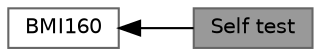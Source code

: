 digraph "Self test"
{
 // LATEX_PDF_SIZE
  bgcolor="transparent";
  edge [fontname=Helvetica,fontsize=10,labelfontname=Helvetica,labelfontsize=10];
  node [fontname=Helvetica,fontsize=10,shape=box,height=0.2,width=0.4];
  rankdir=LR;
  Node2 [id="Node000002",label="BMI160",height=0.2,width=0.4,color="grey40", fillcolor="white", style="filled",URL="$group__bmi160.html",tooltip=" "];
  Node1 [id="Node000001",label="Self test",height=0.2,width=0.4,color="gray40", fillcolor="grey60", style="filled", fontcolor="black",tooltip="Perform self test of the sensor."];
  Node2->Node1 [shape=plaintext, dir="back", style="solid"];
}
